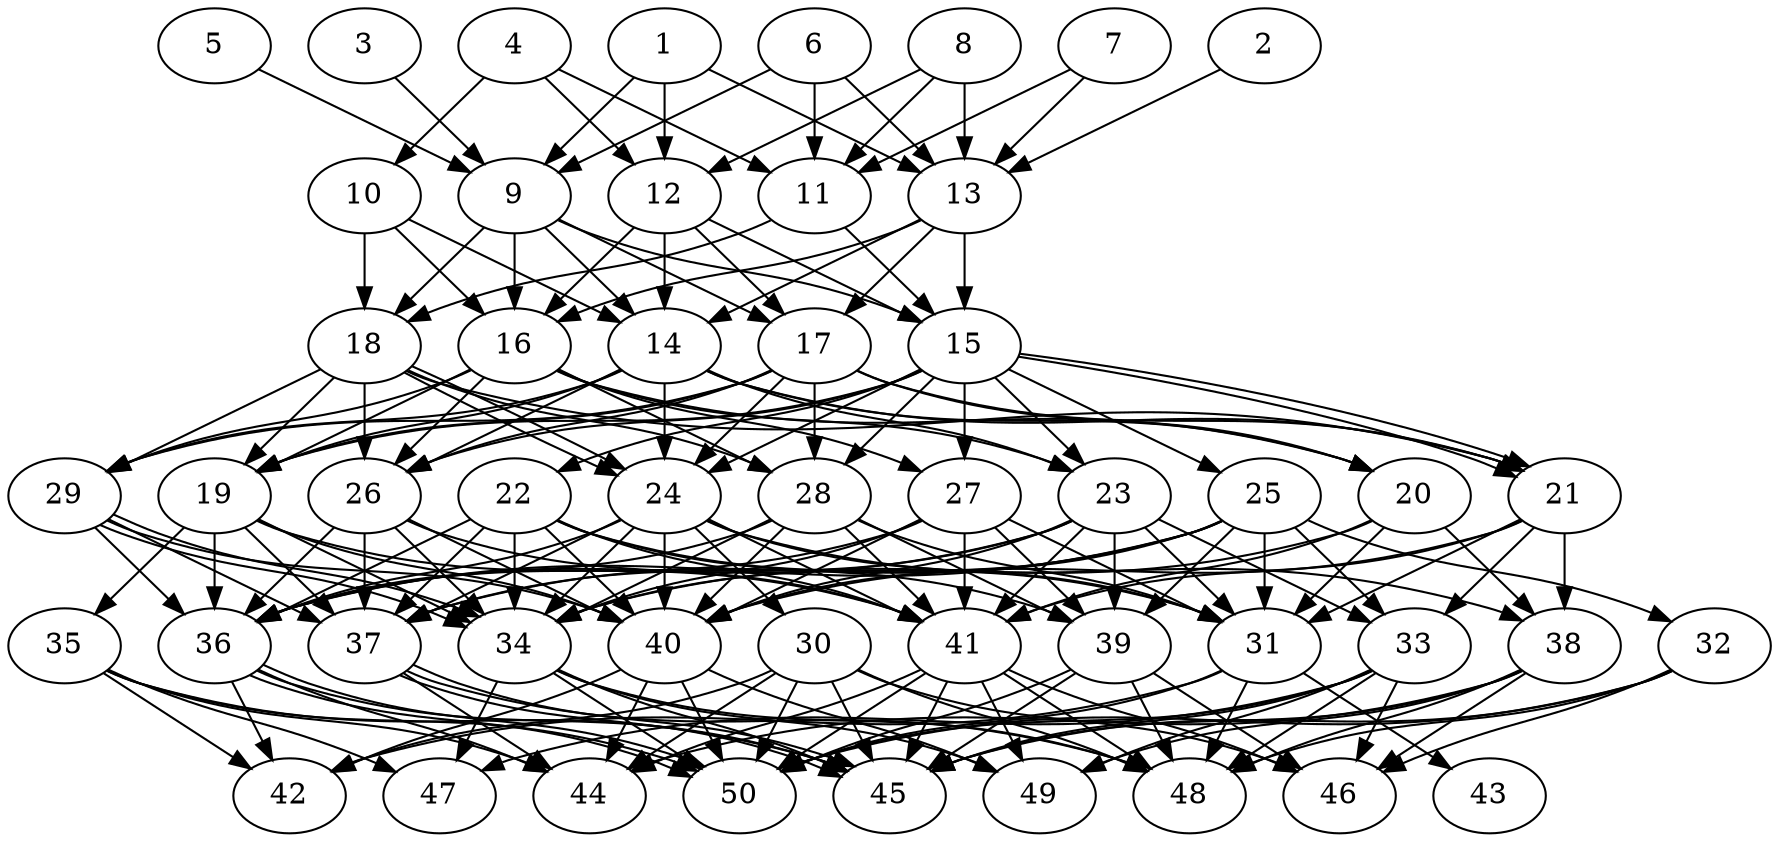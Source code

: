 // DAG automatically generated by daggen at Tue Aug  6 16:32:29 2019
// ./daggen --dot -n 50 --ccr 0.4 --fat 0.6 --regular 0.5 --density 0.9 --mindata 5242880 --maxdata 52428800 
digraph G {
  1 [size="24140800", alpha="0.16", expect_size="9656320"] 
  1 -> 9 [size ="9656320"]
  1 -> 12 [size ="9656320"]
  1 -> 13 [size ="9656320"]
  2 [size="105989120", alpha="0.11", expect_size="42395648"] 
  2 -> 13 [size ="42395648"]
  3 [size="29701120", alpha="0.09", expect_size="11880448"] 
  3 -> 9 [size ="11880448"]
  4 [size="54860800", alpha="0.20", expect_size="21944320"] 
  4 -> 10 [size ="21944320"]
  4 -> 11 [size ="21944320"]
  4 -> 12 [size ="21944320"]
  5 [size="112926720", alpha="0.20", expect_size="45170688"] 
  5 -> 9 [size ="45170688"]
  6 [size="16412160", alpha="0.13", expect_size="6564864"] 
  6 -> 9 [size ="6564864"]
  6 -> 11 [size ="6564864"]
  6 -> 13 [size ="6564864"]
  7 [size="130575360", alpha="0.04", expect_size="52230144"] 
  7 -> 11 [size ="52230144"]
  7 -> 13 [size ="52230144"]
  8 [size="72442880", alpha="0.06", expect_size="28977152"] 
  8 -> 11 [size ="28977152"]
  8 -> 12 [size ="28977152"]
  8 -> 13 [size ="28977152"]
  9 [size="101555200", alpha="0.06", expect_size="40622080"] 
  9 -> 14 [size ="40622080"]
  9 -> 15 [size ="40622080"]
  9 -> 16 [size ="40622080"]
  9 -> 17 [size ="40622080"]
  9 -> 18 [size ="40622080"]
  10 [size="110507520", alpha="0.02", expect_size="44203008"] 
  10 -> 14 [size ="44203008"]
  10 -> 16 [size ="44203008"]
  10 -> 18 [size ="44203008"]
  11 [size="106032640", alpha="0.16", expect_size="42413056"] 
  11 -> 15 [size ="42413056"]
  11 -> 18 [size ="42413056"]
  12 [size="80803840", alpha="0.17", expect_size="32321536"] 
  12 -> 14 [size ="32321536"]
  12 -> 15 [size ="32321536"]
  12 -> 16 [size ="32321536"]
  12 -> 17 [size ="32321536"]
  13 [size="25070080", alpha="0.19", expect_size="10028032"] 
  13 -> 14 [size ="10028032"]
  13 -> 15 [size ="10028032"]
  13 -> 16 [size ="10028032"]
  13 -> 17 [size ="10028032"]
  14 [size="76103680", alpha="0.14", expect_size="30441472"] 
  14 -> 19 [size ="30441472"]
  14 -> 20 [size ="30441472"]
  14 -> 21 [size ="30441472"]
  14 -> 23 [size ="30441472"]
  14 -> 24 [size ="30441472"]
  14 -> 26 [size ="30441472"]
  14 -> 29 [size ="30441472"]
  15 [size="74565120", alpha="0.08", expect_size="29826048"] 
  15 -> 19 [size ="29826048"]
  15 -> 21 [size ="29826048"]
  15 -> 21 [size ="29826048"]
  15 -> 22 [size ="29826048"]
  15 -> 23 [size ="29826048"]
  15 -> 24 [size ="29826048"]
  15 -> 25 [size ="29826048"]
  15 -> 26 [size ="29826048"]
  15 -> 27 [size ="29826048"]
  15 -> 28 [size ="29826048"]
  16 [size="72680960", alpha="0.18", expect_size="29072384"] 
  16 -> 19 [size ="29072384"]
  16 -> 20 [size ="29072384"]
  16 -> 23 [size ="29072384"]
  16 -> 26 [size ="29072384"]
  16 -> 27 [size ="29072384"]
  16 -> 28 [size ="29072384"]
  16 -> 29 [size ="29072384"]
  17 [size="33341440", alpha="0.06", expect_size="13336576"] 
  17 -> 19 [size ="13336576"]
  17 -> 20 [size ="13336576"]
  17 -> 21 [size ="13336576"]
  17 -> 24 [size ="13336576"]
  17 -> 26 [size ="13336576"]
  17 -> 28 [size ="13336576"]
  17 -> 29 [size ="13336576"]
  18 [size="58447360", alpha="0.09", expect_size="23378944"] 
  18 -> 19 [size ="23378944"]
  18 -> 21 [size ="23378944"]
  18 -> 24 [size ="23378944"]
  18 -> 24 [size ="23378944"]
  18 -> 26 [size ="23378944"]
  18 -> 28 [size ="23378944"]
  18 -> 29 [size ="23378944"]
  19 [size="93992960", alpha="0.19", expect_size="37597184"] 
  19 -> 34 [size ="37597184"]
  19 -> 35 [size ="37597184"]
  19 -> 36 [size ="37597184"]
  19 -> 37 [size ="37597184"]
  19 -> 40 [size ="37597184"]
  19 -> 41 [size ="37597184"]
  20 [size="130624000", alpha="0.02", expect_size="52249600"] 
  20 -> 31 [size ="52249600"]
  20 -> 34 [size ="52249600"]
  20 -> 38 [size ="52249600"]
  20 -> 41 [size ="52249600"]
  21 [size="22883840", alpha="0.06", expect_size="9153536"] 
  21 -> 31 [size ="9153536"]
  21 -> 33 [size ="9153536"]
  21 -> 38 [size ="9153536"]
  21 -> 40 [size ="9153536"]
  21 -> 41 [size ="9153536"]
  22 [size="117575680", alpha="0.07", expect_size="47030272"] 
  22 -> 31 [size ="47030272"]
  22 -> 34 [size ="47030272"]
  22 -> 36 [size ="47030272"]
  22 -> 37 [size ="47030272"]
  22 -> 39 [size ="47030272"]
  22 -> 40 [size ="47030272"]
  22 -> 41 [size ="47030272"]
  23 [size="99650560", alpha="0.10", expect_size="39860224"] 
  23 -> 31 [size ="39860224"]
  23 -> 33 [size ="39860224"]
  23 -> 36 [size ="39860224"]
  23 -> 37 [size ="39860224"]
  23 -> 39 [size ="39860224"]
  23 -> 40 [size ="39860224"]
  23 -> 41 [size ="39860224"]
  24 [size="95175680", alpha="0.20", expect_size="38070272"] 
  24 -> 30 [size ="38070272"]
  24 -> 31 [size ="38070272"]
  24 -> 34 [size ="38070272"]
  24 -> 36 [size ="38070272"]
  24 -> 37 [size ="38070272"]
  24 -> 38 [size ="38070272"]
  24 -> 40 [size ="38070272"]
  24 -> 41 [size ="38070272"]
  25 [size="58511360", alpha="0.07", expect_size="23404544"] 
  25 -> 31 [size ="23404544"]
  25 -> 32 [size ="23404544"]
  25 -> 33 [size ="23404544"]
  25 -> 34 [size ="23404544"]
  25 -> 36 [size ="23404544"]
  25 -> 37 [size ="23404544"]
  25 -> 39 [size ="23404544"]
  25 -> 40 [size ="23404544"]
  26 [size="107970560", alpha="0.15", expect_size="43188224"] 
  26 -> 34 [size ="43188224"]
  26 -> 36 [size ="43188224"]
  26 -> 37 [size ="43188224"]
  26 -> 40 [size ="43188224"]
  26 -> 41 [size ="43188224"]
  27 [size="99036160", alpha="0.02", expect_size="39614464"] 
  27 -> 31 [size ="39614464"]
  27 -> 34 [size ="39614464"]
  27 -> 36 [size ="39614464"]
  27 -> 39 [size ="39614464"]
  27 -> 40 [size ="39614464"]
  27 -> 41 [size ="39614464"]
  28 [size="15239680", alpha="0.00", expect_size="6095872"] 
  28 -> 31 [size ="6095872"]
  28 -> 34 [size ="6095872"]
  28 -> 36 [size ="6095872"]
  28 -> 39 [size ="6095872"]
  28 -> 40 [size ="6095872"]
  28 -> 41 [size ="6095872"]
  29 [size="69286400", alpha="0.13", expect_size="27714560"] 
  29 -> 34 [size ="27714560"]
  29 -> 34 [size ="27714560"]
  29 -> 36 [size ="27714560"]
  29 -> 37 [size ="27714560"]
  29 -> 40 [size ="27714560"]
  30 [size="64056320", alpha="0.02", expect_size="25622528"] 
  30 -> 42 [size ="25622528"]
  30 -> 44 [size ="25622528"]
  30 -> 45 [size ="25622528"]
  30 -> 46 [size ="25622528"]
  30 -> 48 [size ="25622528"]
  30 -> 50 [size ="25622528"]
  31 [size="74675200", alpha="0.07", expect_size="29870080"] 
  31 -> 42 [size ="29870080"]
  31 -> 43 [size ="29870080"]
  31 -> 48 [size ="29870080"]
  31 -> 50 [size ="29870080"]
  32 [size="112186880", alpha="0.03", expect_size="44874752"] 
  32 -> 45 [size ="44874752"]
  32 -> 46 [size ="44874752"]
  32 -> 48 [size ="44874752"]
  32 -> 50 [size ="44874752"]
  33 [size="33538560", alpha="0.02", expect_size="13415424"] 
  33 -> 45 [size ="13415424"]
  33 -> 46 [size ="13415424"]
  33 -> 47 [size ="13415424"]
  33 -> 48 [size ="13415424"]
  33 -> 49 [size ="13415424"]
  33 -> 50 [size ="13415424"]
  34 [size="91261440", alpha="0.11", expect_size="36504576"] 
  34 -> 45 [size ="36504576"]
  34 -> 47 [size ="36504576"]
  34 -> 48 [size ="36504576"]
  34 -> 49 [size ="36504576"]
  34 -> 50 [size ="36504576"]
  35 [size="91176960", alpha="0.10", expect_size="36470784"] 
  35 -> 42 [size ="36470784"]
  35 -> 44 [size ="36470784"]
  35 -> 45 [size ="36470784"]
  35 -> 47 [size ="36470784"]
  35 -> 50 [size ="36470784"]
  36 [size="15139840", alpha="0.20", expect_size="6055936"] 
  36 -> 42 [size ="6055936"]
  36 -> 44 [size ="6055936"]
  36 -> 45 [size ="6055936"]
  36 -> 50 [size ="6055936"]
  36 -> 50 [size ="6055936"]
  37 [size="102389760", alpha="0.13", expect_size="40955904"] 
  37 -> 44 [size ="40955904"]
  37 -> 45 [size ="40955904"]
  37 -> 45 [size ="40955904"]
  37 -> 48 [size ="40955904"]
  38 [size="116500480", alpha="0.14", expect_size="46600192"] 
  38 -> 44 [size ="46600192"]
  38 -> 45 [size ="46600192"]
  38 -> 46 [size ="46600192"]
  38 -> 48 [size ="46600192"]
  38 -> 49 [size ="46600192"]
  39 [size="116805120", alpha="0.08", expect_size="46722048"] 
  39 -> 45 [size ="46722048"]
  39 -> 46 [size ="46722048"]
  39 -> 48 [size ="46722048"]
  39 -> 50 [size ="46722048"]
  40 [size="73792000", alpha="0.03", expect_size="29516800"] 
  40 -> 42 [size ="29516800"]
  40 -> 44 [size ="29516800"]
  40 -> 49 [size ="29516800"]
  40 -> 50 [size ="29516800"]
  41 [size="84864000", alpha="0.19", expect_size="33945600"] 
  41 -> 44 [size ="33945600"]
  41 -> 45 [size ="33945600"]
  41 -> 46 [size ="33945600"]
  41 -> 48 [size ="33945600"]
  41 -> 49 [size ="33945600"]
  41 -> 50 [size ="33945600"]
  42 [size="124979200", alpha="0.12", expect_size="49991680"] 
  43 [size="25909760", alpha="0.01", expect_size="10363904"] 
  44 [size="35550720", alpha="0.03", expect_size="14220288"] 
  45 [size="98931200", alpha="0.13", expect_size="39572480"] 
  46 [size="41584640", alpha="0.19", expect_size="16633856"] 
  47 [size="41049600", alpha="0.00", expect_size="16419840"] 
  48 [size="117560320", alpha="0.01", expect_size="47024128"] 
  49 [size="80527360", alpha="0.12", expect_size="32210944"] 
  50 [size="128803840", alpha="0.11", expect_size="51521536"] 
}
